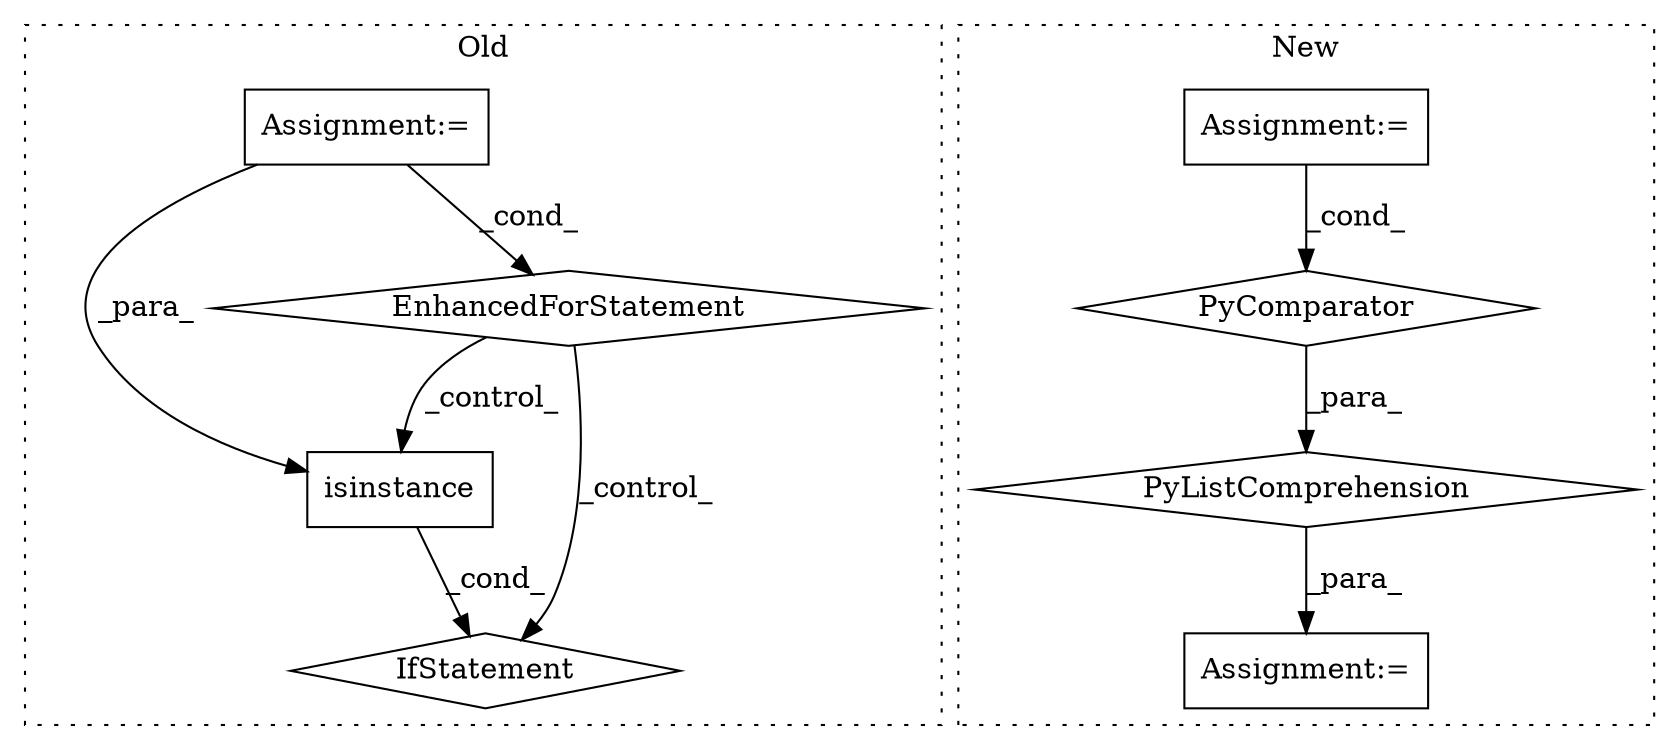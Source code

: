 digraph G {
subgraph cluster0 {
1 [label="isinstance" a="32" s="1706,1737" l="11,1" shape="box"];
5 [label="IfStatement" a="25" s="1701,1738" l="4,2" shape="diamond"];
7 [label="Assignment:=" a="7" s="1582,1687" l="61,2" shape="box"];
8 [label="EnhancedForStatement" a="70" s="1582,1687" l="61,2" shape="diamond"];
label = "Old";
style="dotted";
}
subgraph cluster1 {
2 [label="PyListComprehension" a="109" s="1587" l="159" shape="diamond"];
3 [label="PyComparator" a="113" s="1686" l="52" shape="diamond"];
4 [label="Assignment:=" a="7" s="1686" l="52" shape="box"];
6 [label="Assignment:=" a="7" s="1773" l="1" shape="box"];
label = "New";
style="dotted";
}
1 -> 5 [label="_cond_"];
2 -> 6 [label="_para_"];
3 -> 2 [label="_para_"];
4 -> 3 [label="_cond_"];
7 -> 8 [label="_cond_"];
7 -> 1 [label="_para_"];
8 -> 5 [label="_control_"];
8 -> 1 [label="_control_"];
}